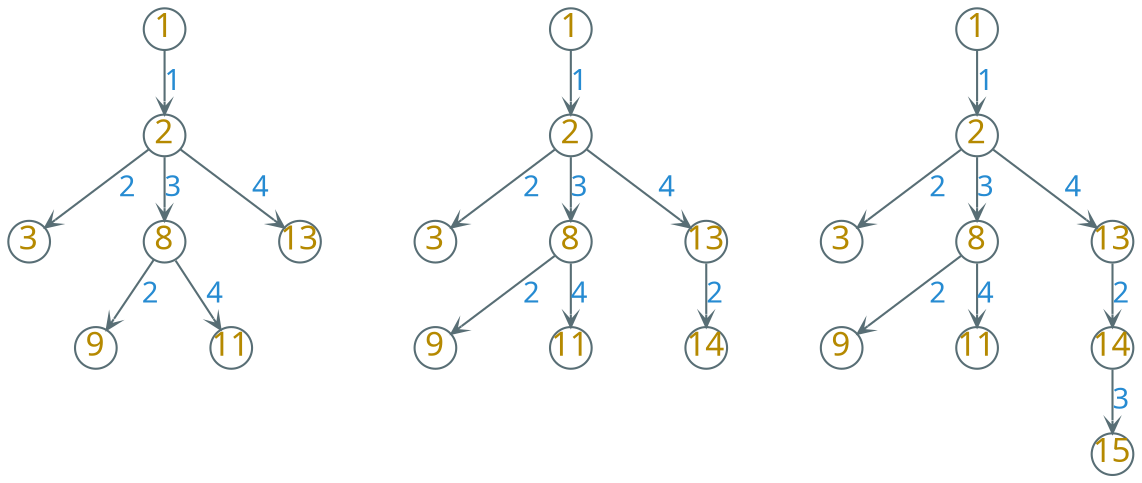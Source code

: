 digraph g {
    bgcolor=transparent
    rankdir=TB
    graph [nodesep=0.62, ranksep=0.05]
    node [shape=circle, fixedsize=true, width=0.28, color="#586e75", fontcolor="#b58900", fontsize=16, fontname="LXGWWenKai"]
    edge [arrowhead=vee, color="#586e75", fontcolor="#268bd2", fontsize=14, fontname="LXGWWenKai" arrowsize=0.6]

    n10 [label=1]
    n11 [label=2]
    n12 [label=3]
    n13 [label=8]
    n14 [label=9]
    n15 [label=11]
    n16 [label=13]

    n10 -> n11 [label="1"]
    n11 -> n12 [label="2"]
    n11 -> n13 [label="3"]
    n13 -> n14 [label="2"]
    n13 -> n15 [label="4"]
    n11 -> n16 [label="4"]

    n1 [label=1]
    n2 [label=2]
    n3 [label=3]
    n4 [label=8]
    n5 [label=9]
    n6 [label=11]
    n7 [label=13]
    n8 [label=14]

    n1 -> n2 [label="1"]
    n2 -> n3 [label="2"]
    n2 -> n4 [label="3"]
    n4 -> n5 [label="2"]
    n4 -> n6 [label="4"]
    n2 -> n7 [label="4"]
    n7 -> n8 [label="2"]

    1 -> 2 [label="1"]

    2 -> 3 [label="2"]
    2 -> 8 [label="3"]
    2 -> 13 [label="4"]

    8 -> 9 [label="2"]
    8 -> 11 [label="4"]

    13 -> 14 [label="2"]
    14 -> 15 [label="3"]
}